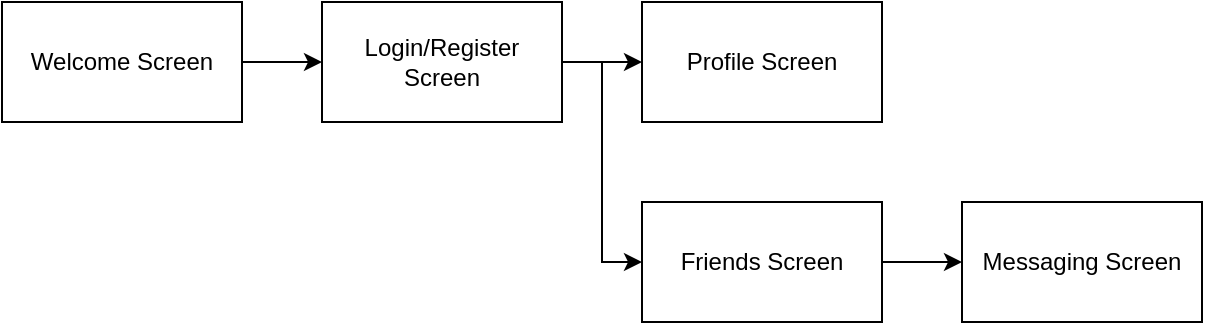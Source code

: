 <mxfile version="15.7.3" type="device"><diagram id="8sdJ2rjPNgoivwMTdzok" name="Page-1"><mxGraphModel dx="1422" dy="786" grid="1" gridSize="10" guides="1" tooltips="1" connect="1" arrows="1" fold="1" page="1" pageScale="1" pageWidth="827" pageHeight="1169" math="0" shadow="0"><root><mxCell id="0"/><mxCell id="1" parent="0"/><mxCell id="UoeuotiFBCxLF3UsJLy6-5" value="" style="edgeStyle=orthogonalEdgeStyle;rounded=0;orthogonalLoop=1;jettySize=auto;html=1;" edge="1" parent="1" source="UoeuotiFBCxLF3UsJLy6-1" target="UoeuotiFBCxLF3UsJLy6-2"><mxGeometry relative="1" as="geometry"/></mxCell><mxCell id="UoeuotiFBCxLF3UsJLy6-1" value="Welcome Screen" style="rounded=0;whiteSpace=wrap;html=1;" vertex="1" parent="1"><mxGeometry x="40" y="40" width="120" height="60" as="geometry"/></mxCell><mxCell id="UoeuotiFBCxLF3UsJLy6-6" value="" style="edgeStyle=orthogonalEdgeStyle;rounded=0;orthogonalLoop=1;jettySize=auto;html=1;" edge="1" parent="1" source="UoeuotiFBCxLF3UsJLy6-2" target="UoeuotiFBCxLF3UsJLy6-3"><mxGeometry relative="1" as="geometry"/></mxCell><mxCell id="UoeuotiFBCxLF3UsJLy6-9" style="edgeStyle=orthogonalEdgeStyle;rounded=0;orthogonalLoop=1;jettySize=auto;html=1;exitX=1;exitY=0.5;exitDx=0;exitDy=0;entryX=0;entryY=0.5;entryDx=0;entryDy=0;" edge="1" parent="1" source="UoeuotiFBCxLF3UsJLy6-2" target="UoeuotiFBCxLF3UsJLy6-8"><mxGeometry relative="1" as="geometry"/></mxCell><mxCell id="UoeuotiFBCxLF3UsJLy6-2" value="Login/Register Screen" style="rounded=0;whiteSpace=wrap;html=1;" vertex="1" parent="1"><mxGeometry x="200" y="40" width="120" height="60" as="geometry"/></mxCell><mxCell id="UoeuotiFBCxLF3UsJLy6-3" value="Profile Screen" style="rounded=0;whiteSpace=wrap;html=1;" vertex="1" parent="1"><mxGeometry x="360" y="40" width="120" height="60" as="geometry"/></mxCell><mxCell id="UoeuotiFBCxLF3UsJLy6-4" value="Messaging Screen" style="rounded=0;whiteSpace=wrap;html=1;" vertex="1" parent="1"><mxGeometry x="520" y="140" width="120" height="60" as="geometry"/></mxCell><mxCell id="UoeuotiFBCxLF3UsJLy6-10" value="" style="edgeStyle=orthogonalEdgeStyle;rounded=0;orthogonalLoop=1;jettySize=auto;html=1;" edge="1" parent="1" source="UoeuotiFBCxLF3UsJLy6-8" target="UoeuotiFBCxLF3UsJLy6-4"><mxGeometry relative="1" as="geometry"/></mxCell><mxCell id="UoeuotiFBCxLF3UsJLy6-8" value="Friends Screen" style="rounded=0;whiteSpace=wrap;html=1;" vertex="1" parent="1"><mxGeometry x="360" y="140" width="120" height="60" as="geometry"/></mxCell></root></mxGraphModel></diagram></mxfile>